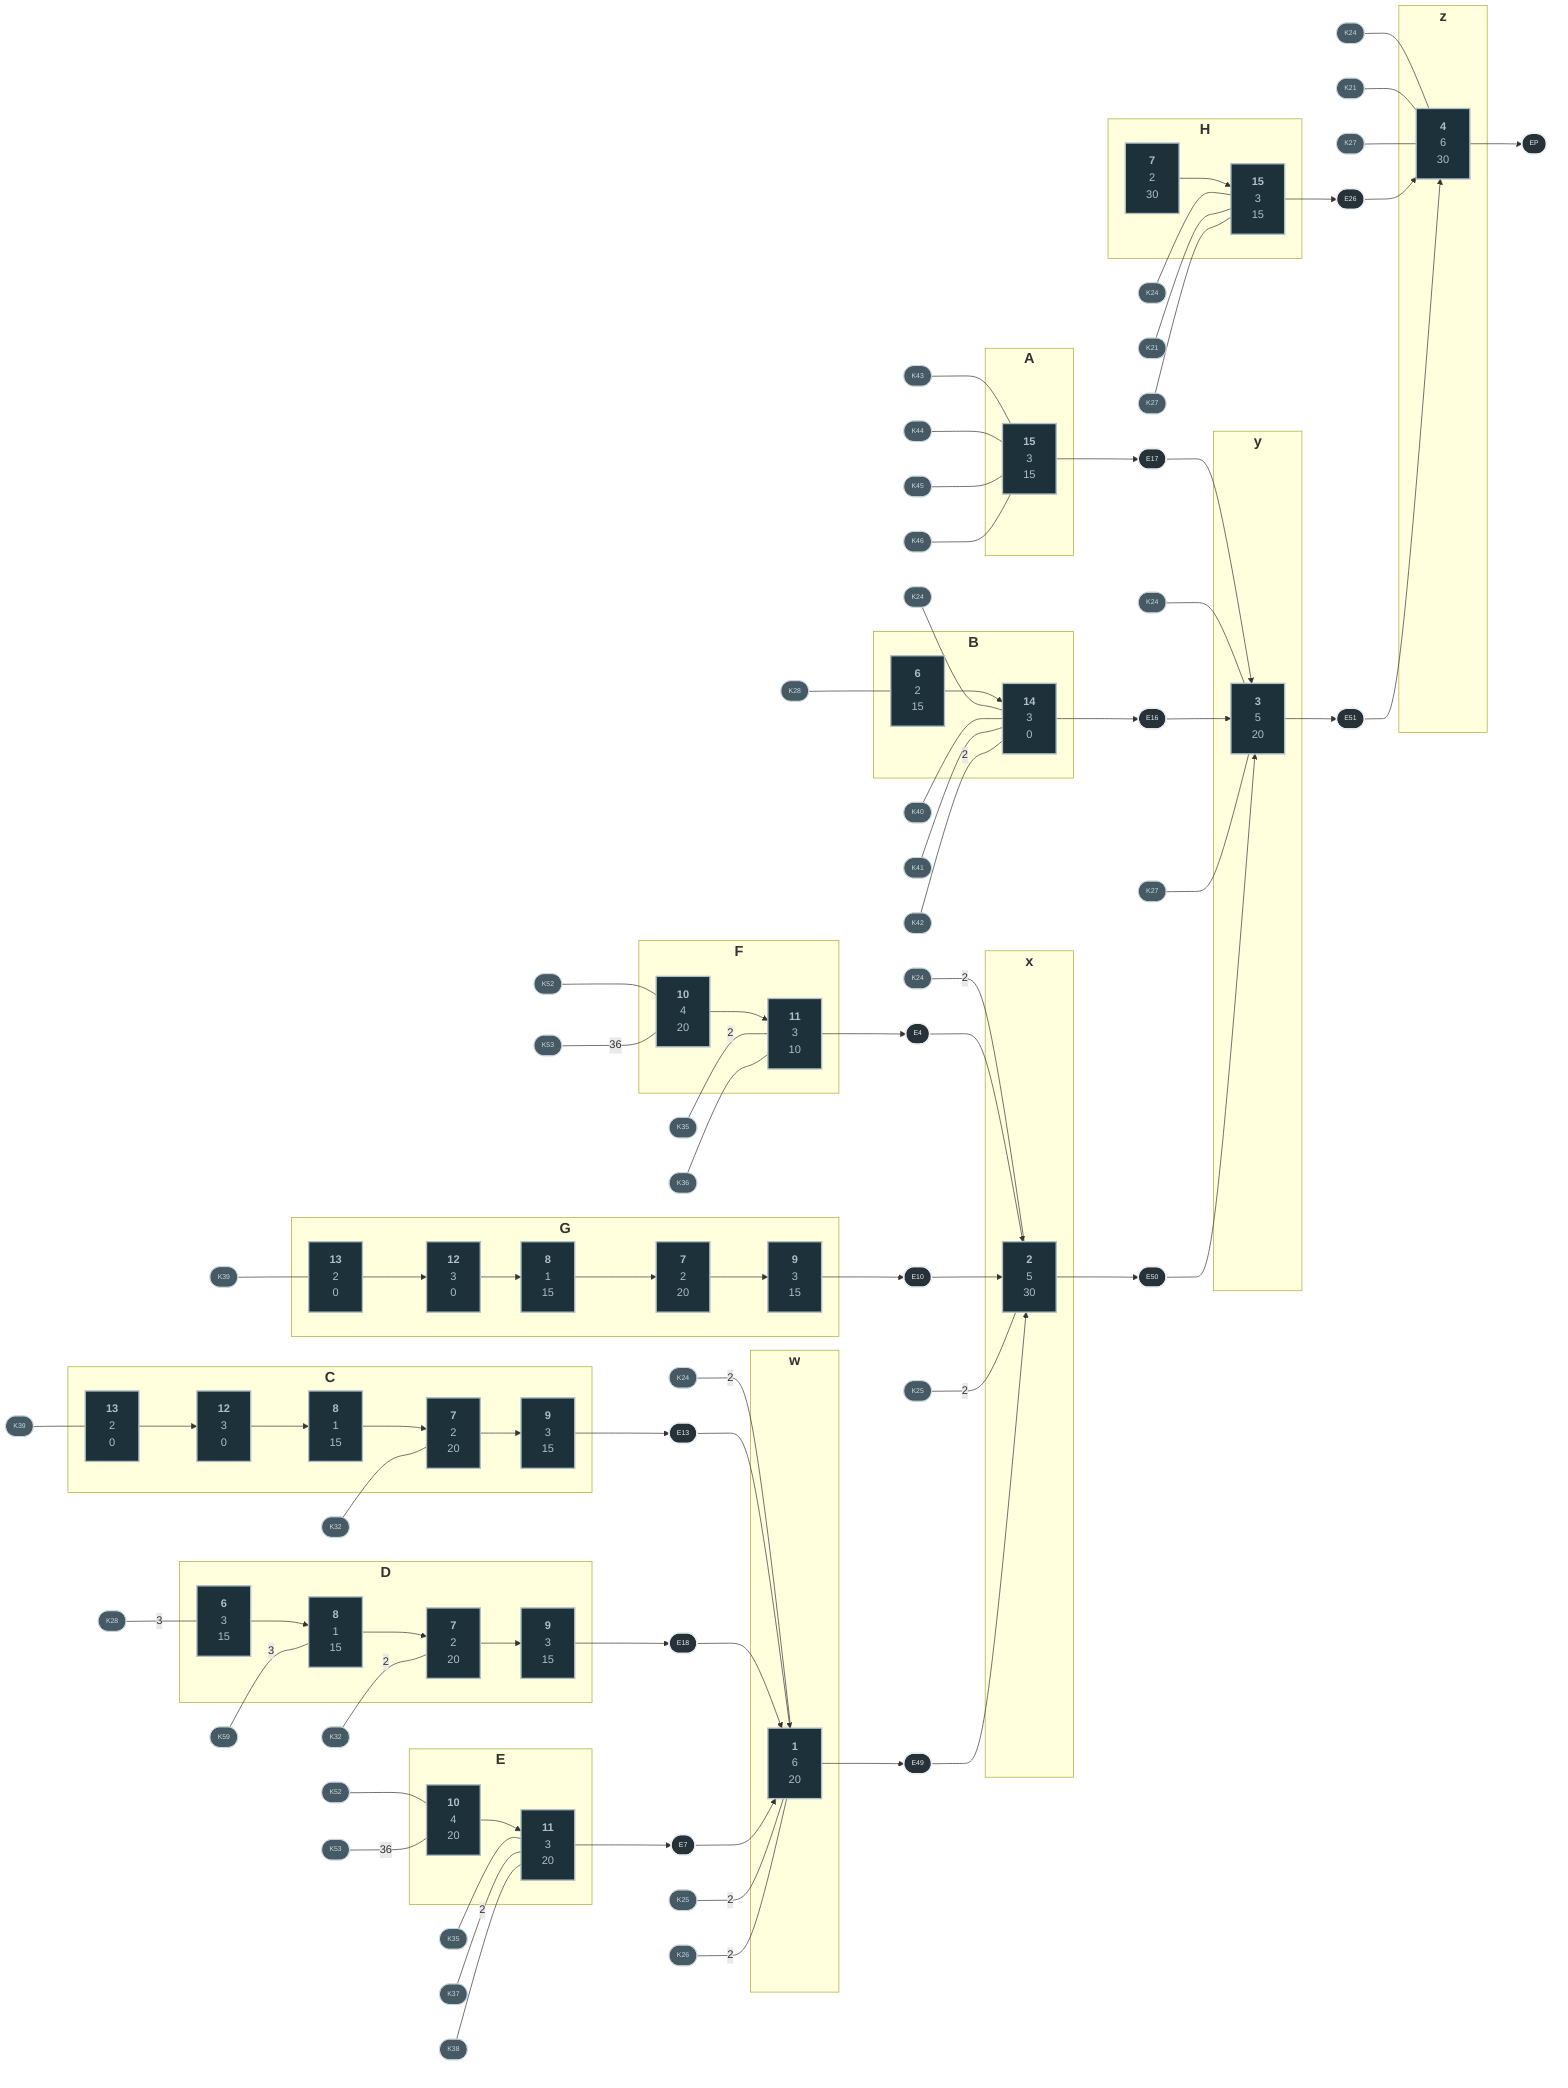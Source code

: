 %%{init: {'theme': 'dark'}, 'themeVariables': {'darkMode': true}}%%
flowchart LR
    15.A["<div style='font-size:16px'><b>15</b></div>3<br/>15"]
    6.B["<div style='font-size:16px'><b>6</b></div>2<br/>15"]
    14.B["<div style='font-size:16px'><b>14</b></div>3<br/>0"]
    13.C["<div style='font-size:16px'><b>13</b></div>2<br/>0"]
    12.C["<div style='font-size:16px'><b>12</b></div>3<br/>0"]
    8.C["<div style='font-size:16px'><b>8</b></div>1<br/>15"]
    7.C["<div style='font-size:16px'><b>7</b></div>2<br/>20"]
    9.C["<div style='font-size:16px'><b>9</b></div>3<br/>15"]
    6.D["<div style='font-size:16px'><b>6</b></div>3<br/>15"]
    7.D["<div style='font-size:16px'><b>7</b></div>2<br/>20"]
    8.D["<div style='font-size:16px'><b>8</b></div>1<br/>15"]
    9.D["<div style='font-size:16px'><b>9</b></div>3<br/>15"]
    10.E["<div style='font-size:16px'><b>10</b></div>4<br/>20"]
    11.E["<div style='font-size:16px'><b>11</b></div>3<br/>20"]
    10.F["<div style='font-size:16px'><b>10</b></div>4<br/>20"]
    11.F["<div style='font-size:16px'><b>11</b></div>3<br/>10"]
    13.G["<div style='font-size:16px'><b>13</b></div>2<br/>0"]
    12.G["<div style='font-size:16px'><b>12</b></div>3<br/>0"]
    8.G["<div style='font-size:16px'><b>8</b></div>1<br/>15"]
    7.G["<div style='font-size:16px'><b>7</b></div>2<br/>20"]
    9.G["<div style='font-size:16px'><b>9</b></div>3<br/>15"]
    7.H["<div style='font-size:16px'><b>7</b></div>2<br/>30"]
    15.H["<div style='font-size:16px'><b>15</b></div>3<br/>15"]
    1.w["<div style='font-size:16px'><b>1</b></div>6<br/>20"]
    2.x["<div style='font-size:16px'><b>2</b></div>5<br/>30"]
    4.z["<div style='font-size:16px'><b>4</b></div>6<br/>30"]
    3.y["<div style='font-size:16px'><b>3</b></div>5<br/>20"]
    E17([<div style='font-size:10px'>E17</div>])
    E16([<div style='font-size:10px'>E16</div>])
    E13([<div style='font-size:10px'>E13</div>])
    E18([<div style='font-size:10px'>E18</div>])
    E7([<div style='font-size:10px'>E7</div>])
    E4([<div style='font-size:10px'>E4</div>])
    E10([<div style='font-size:10px'>E10</div>])
    E26([<div style='font-size:10px'>E26</div>])
    E49([<div style='font-size:10px'>E49</div>])
    E50([<div style='font-size:10px'>E50</div>])
    E51([<div style='font-size:10px'>E51</div>])
    EP([<div style='font-size:10px'>EP</div>])
    subgraph A[<div style='font-size:21px'><b>A</b><br/></div>]
    15.A["<div style='font-size:16px'><b>15</b></div>3<br/>15"]
    end

    subgraph B[<div style='font-size:21px'><b>B</b><br/></div>]
    6.B["<div style='font-size:16px'><b>6</b></div>2<br/>15"]
    14.B["<div style='font-size:16px'><b>14</b></div>3<br/>0"]
    end

    subgraph C[<div style='font-size:21px'><b>C</b><br/></div>]
    13.C["<div style='font-size:16px'><b>13</b></div>2<br/>0"]
    12.C["<div style='font-size:16px'><b>12</b></div>3<br/>0"]
    8.C["<div style='font-size:16px'><b>8</b></div>1<br/>15"]
    7.C["<div style='font-size:16px'><b>7</b></div>2<br/>20"]
    9.C["<div style='font-size:16px'><b>9</b></div>3<br/>15"]
    end

    subgraph D[<div style='font-size:21px'><b>D</b><br/></div>]
    6.D["<div style='font-size:16px'><b>6</b></div>3<br/>15"]
    7.D["<div style='font-size:16px'><b>7</b></div>2<br/>20"]
    8.D["<div style='font-size:16px'><b>8</b></div>1<br/>15"]
    9.D["<div style='font-size:16px'><b>9</b></div>3<br/>15"]
    end

    subgraph E[<div style='font-size:21px'><b>E</b><br/></div>]
    10.E["<div style='font-size:16px'><b>10</b></div>4<br/>20"]
    11.E["<div style='font-size:16px'><b>11</b></div>3<br/>20"]
    end

    subgraph F[<div style='font-size:21px'><b>F</b><br/></div>]
    10.F["<div style='font-size:16px'><b>10</b></div>4<br/>20"]
    11.F["<div style='font-size:16px'><b>11</b></div>3<br/>10"]
    end

    subgraph G[<div style='font-size:21px'><b>G</b><br/></div>]
    13.G["<div style='font-size:16px'><b>13</b></div>2<br/>0"]
    12.G["<div style='font-size:16px'><b>12</b></div>3<br/>0"]
    8.G["<div style='font-size:16px'><b>8</b></div>1<br/>15"]
    7.G["<div style='font-size:16px'><b>7</b></div>2<br/>20"]
    9.G["<div style='font-size:16px'><b>9</b></div>3<br/>15"]
    end

    subgraph H[<div style='font-size:21px'><b>H</b><br/></div>]
    7.H["<div style='font-size:16px'><b>7</b></div>2<br/>30"]
    15.H["<div style='font-size:16px'><b>15</b></div>3<br/>15"]
    end

    subgraph w[<div style='font-size:21px'><b>w</b><br/></div>]
    1.w["<div style='font-size:16px'><b>1</b></div>6<br/>20"]
    end

    subgraph x[<div style='font-size:21px'><b>x</b><br/></div>]
    2.x["<div style='font-size:16px'><b>2</b></div>5<br/>30"]
    end

    subgraph y[<div style='font-size:21px'><b>y</b><br/></div>]
    3.y["<div style='font-size:16px'><b>3</b></div>5<br/>20"]
    end

    subgraph z[<div style='font-size:21px'><b>z</b><br/></div>]
    4.z["<div style='font-size:16px'><b>4</b></div>6<br/>30"]
    end

    15.A --> E17
    6.B --> 14.B
    14.B --> E16
    13.C --> 12.C
    12.C --> 8.C
    8.C --> 7.C
    7.C --> 9.C
    9.C --> E13
    6.D --> 8.D
    7.D --> 9.D
    8.D --> 7.D
    9.D --> E18
    10.E --> 11.E
    11.E --> E7
    10.F --> 11.F
    11.F --> E4
    13.G --> 12.G
    12.G --> 8.G
    8.G --> 7.G
    7.G --> 9.G
    9.G --> E10
    7.H --> 15.H
    15.H --> E26
    1.w --> E49
    2.x --> E50
    4.z --> EP
    3.y --> E51
    K43_1([<div style='font-size:10px'>K43</div>])
    K43_1 --- 15.A
    K44_1([<div style='font-size:10px'>K44</div>])
    K44_1 --- 15.A
    K45_1([<div style='font-size:10px'>K45</div>])
    K45_1 --- 15.A
    K46_1([<div style='font-size:10px'>K46</div>])
    K46_1 --- 15.A
    E17 --> 3.y
    K28_1([<div style='font-size:10px'>K28</div>])
    K28_1 --- 6.B
    K28_2([<div style='font-size:10px'>K28</div>])
    K28_2 --- |3| 6.D
    K24_1([<div style='font-size:10px'>K24</div>])
    K24_1 --- 14.B
    K24_2([<div style='font-size:10px'>K24</div>])
    K24_2 --- 15.H
    K24_3([<div style='font-size:10px'>K24</div>])
    K24_3 --- |2| 1.w
    K24_4([<div style='font-size:10px'>K24</div>])
    K24_4 --- |2| 2.x
    K24_5([<div style='font-size:10px'>K24</div>])
    K24_5 --- 3.y
    K24_6([<div style='font-size:10px'>K24</div>])
    K24_6 --- 4.z
    K40_1([<div style='font-size:10px'>K40</div>])
    K40_1 --- 14.B
    K41_1([<div style='font-size:10px'>K41</div>])
    K41_1 --- 14.B
    K42_1([<div style='font-size:10px'>K42</div>])
    K42_1 --- |2| 14.B
    E16 --> 3.y
    K39_1([<div style='font-size:10px'>K39</div>])
    K39_1 --- 13.C
    K39_2([<div style='font-size:10px'>K39</div>])
    K39_2 --- 13.G
    K32_1([<div style='font-size:10px'>K32</div>])
    K32_1 --- 7.C
    K32_2([<div style='font-size:10px'>K32</div>])
    K32_2 --- |2| 7.D
    E13 --> 1.w
    K59_1([<div style='font-size:10px'>K59</div>])
    K59_1 --- |3| 8.D
    E18 --> 1.w
    K52_1([<div style='font-size:10px'>K52</div>])
    K52_1 --- 10.E
    K52_2([<div style='font-size:10px'>K52</div>])
    K52_2 --- 10.F
    K53_1([<div style='font-size:10px'>K53</div>])
    K53_1 --- |36| 10.E
    K53_2([<div style='font-size:10px'>K53</div>])
    K53_2 --- |36| 10.F
    K35_1([<div style='font-size:10px'>K35</div>])
    K35_1 --- 11.E
    K35_2([<div style='font-size:10px'>K35</div>])
    K35_2 --- |2| 11.F
    K37_1([<div style='font-size:10px'>K37</div>])
    K37_1 --- |2| 11.E
    K38_1([<div style='font-size:10px'>K38</div>])
    K38_1 --- 11.E
    E7 --> 1.w
    K36_1([<div style='font-size:10px'>K36</div>])
    K36_1 --- 11.F
    E4 --> 2.x
    E10 --> 2.x
    K21_1([<div style='font-size:10px'>K21</div>])
    K21_1 --- 15.H
    K21_2([<div style='font-size:10px'>K21</div>])
    K21_2 --- 4.z
    K27_1([<div style='font-size:10px'>K27</div>])
    K27_1 --- 15.H
    K27_2([<div style='font-size:10px'>K27</div>])
    K27_2 --- 3.y
    K27_3([<div style='font-size:10px'>K27</div>])
    K27_3 --- 4.z
    E26 --> 4.z
    K25_1([<div style='font-size:10px'>K25</div>])
    K25_1 --- |2| 1.w
    K25_2([<div style='font-size:10px'>K25</div>])
    K25_2 --- |2| 2.x
    K26_1([<div style='font-size:10px'>K26</div>])
    K26_1 --- |2| 1.w
    E49 --> 2.x
    E50 --> 3.y
    E51 --> 4.z
    %% Style definitions
    classDef bought fill:#455A64,stroke:#CFD8DC,stroke-width:1px,color:#CFD8DC;
    classDef produced fill:#263238,stroke:#ECEFF1,stroke-width:2px,color:#ECEFF1;
    classDef process fill:#1C313A,stroke:#B0BEC5,stroke-width:2px,color:#B0BEC5;
    15.A:::process
    6.B:::process
    14.B:::process
    13.C:::process
    12.C:::process
    8.C:::process
    7.C:::process
    9.C:::process
    6.D:::process
    7.D:::process
    8.D:::process
    9.D:::process
    10.E:::process
    11.E:::process
    10.F:::process
    11.F:::process
    13.G:::process
    12.G:::process
    8.G:::process
    7.G:::process
    9.G:::process
    7.H:::process
    15.H:::process
    1.w:::process
    2.x:::process
    4.z:::process
    3.y:::process
    E17:::produced
    E16:::produced
    E13:::produced
    E18:::produced
    E7:::produced
    E4:::produced
    E10:::produced
    E26:::produced
    E49:::produced
    E50:::produced
    E51:::produced
    EP:::produced
    15.A:::process
    6.B:::process
    14.B:::process
    13.C:::process
    12.C:::process
    8.C:::process
    7.C:::process
    9.C:::process
    6.D:::process
    7.D:::process
    8.D:::process
    9.D:::process
    10.E:::process
    11.E:::process
    10.F:::process
    11.F:::process
    13.G:::process
    12.G:::process
    8.G:::process
    7.G:::process
    9.G:::process
    7.H:::process
    15.H:::process
    1.w:::process
    2.x:::process
    3.y:::process
    4.z:::process
    K43_1:::bought
    K44_1:::bought
    K45_1:::bought
    K46_1:::bought
    K28_1:::bought
    K28_2:::bought
    K24_1:::bought
    K24_2:::bought
    K24_3:::bought
    K24_4:::bought
    K24_5:::bought
    K24_6:::bought
    K40_1:::bought
    K41_1:::bought
    K42_1:::bought
    K39_1:::bought
    K39_2:::bought
    K32_1:::bought
    K32_2:::bought
    K59_1:::bought
    K52_1:::bought
    K52_2:::bought
    K53_1:::bought
    K53_2:::bought
    K35_1:::bought
    K35_2:::bought
    K37_1:::bought
    K38_1:::bought
    K36_1:::bought
    K21_1:::bought
    K21_2:::bought
    K27_1:::bought
    K27_2:::bought
    K27_3:::bought
    K25_1:::bought
    K25_2:::bought
    K26_1:::bought